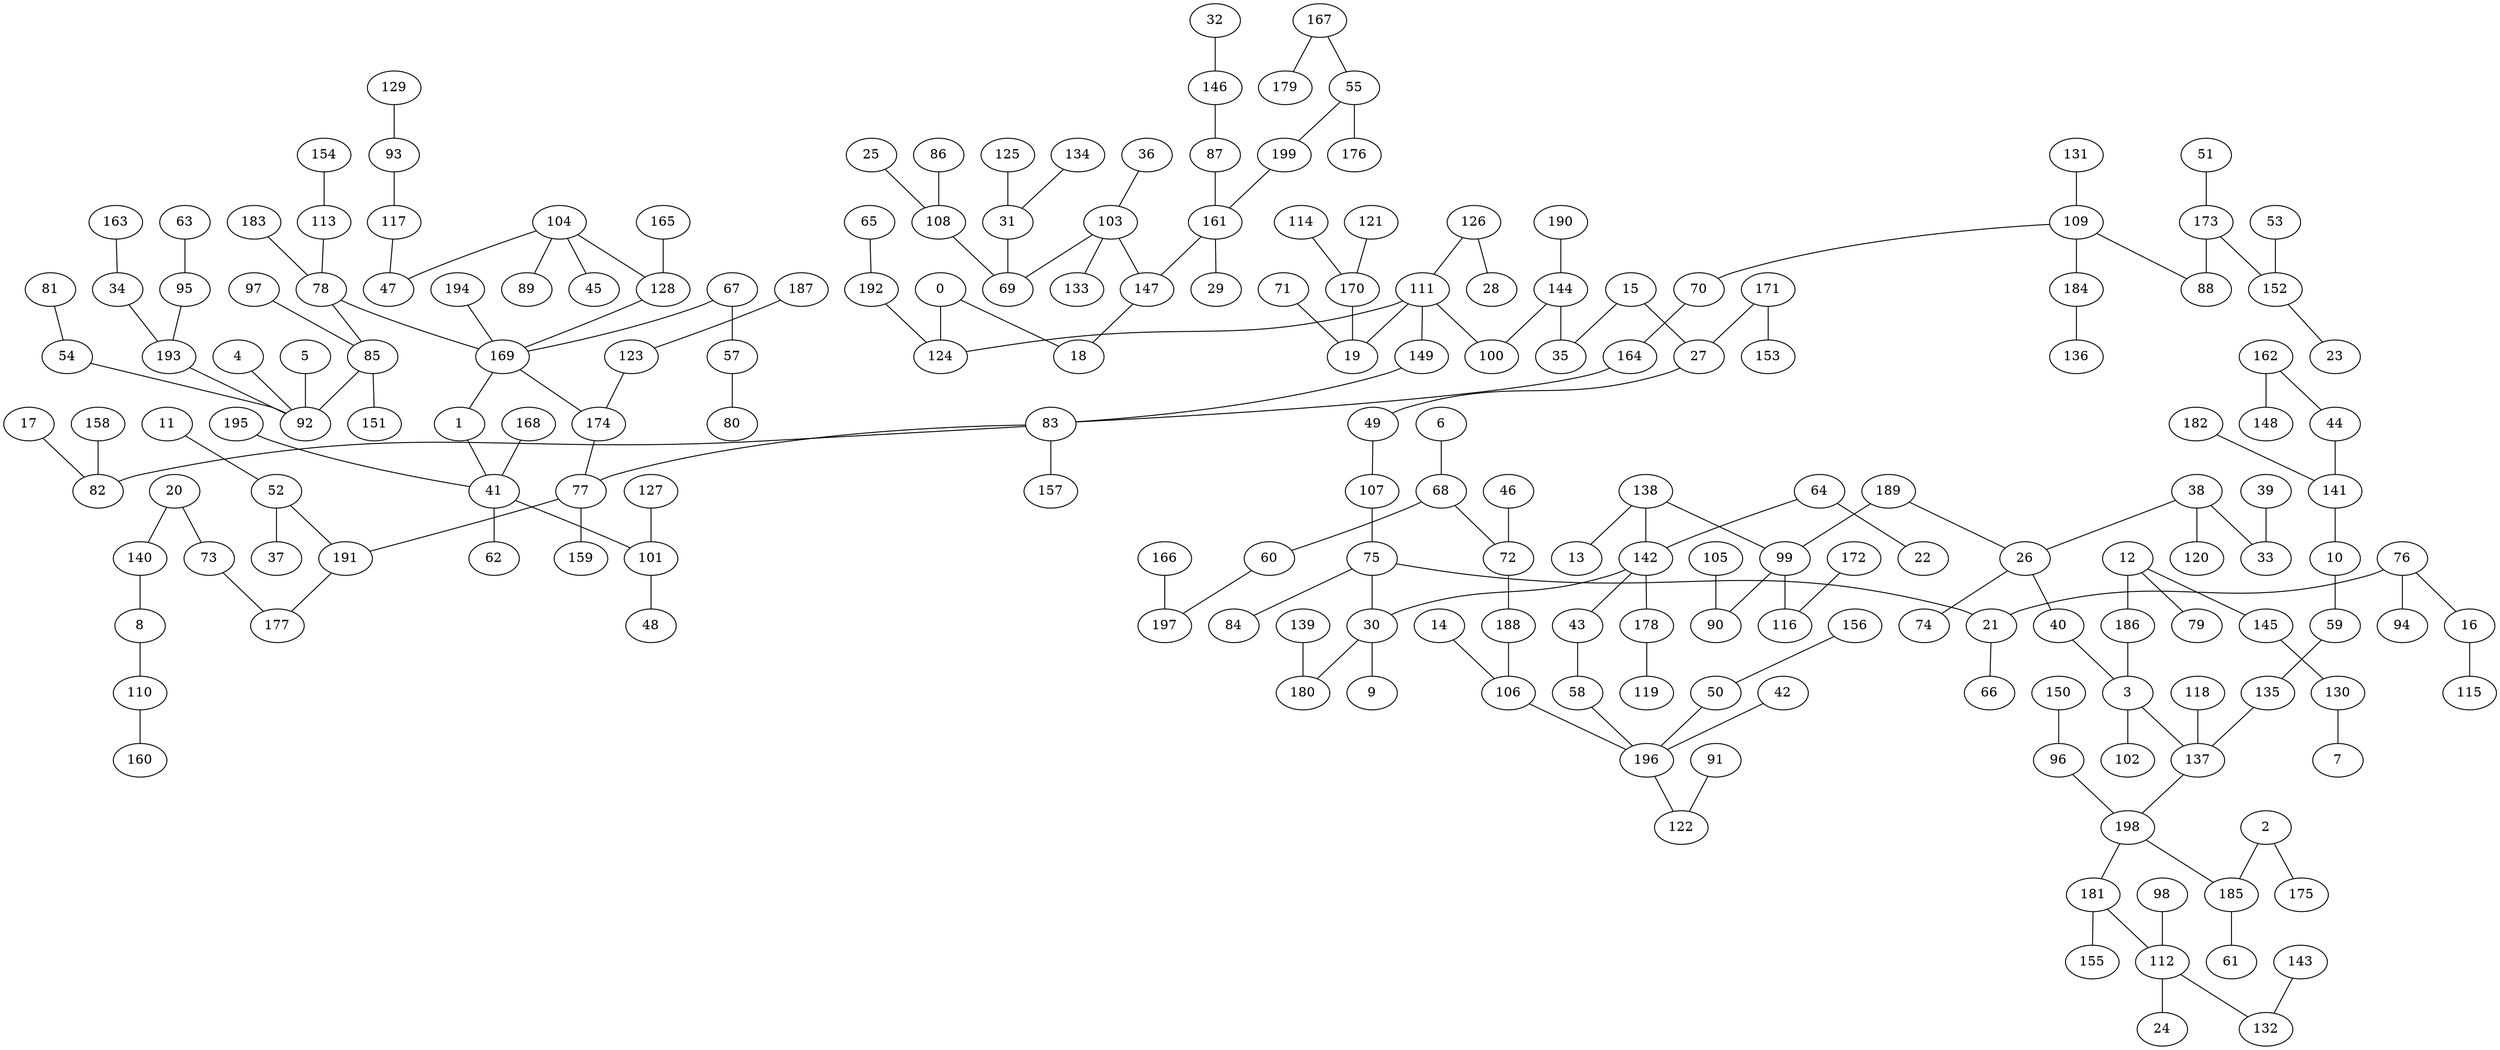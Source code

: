 graph {
164  [Label = "164 (0.00)"]
83  [Label = "83 (0.00)"]
38  [Label = "38 (0.00)"]
26  [Label = "26 (0.00)"]
17  [Label = "17 (0.00)"]
82  [Label = "82 (0.00)"]
103  [Label = "103 (0.00)"]
69  [Label = "69 (0.00)"]
33  [Label = "33 (0.00)"]
20  [Label = "20 (0.00)"]
140  [Label = "140 (0.00)"]
173  [Label = "173 (0.00)"]
152  [Label = "152 (0.00)"]
125  [Label = "125 (0.00)"]
31  [Label = "31 (0.00)"]
104  [Label = "104 (0.00)"]
47  [Label = "47 (0.00)"]
142  [Label = "142 (0.00)"]
30  [Label = "30 (0.00)"]
188  [Label = "188 (0.00)"]
106  [Label = "106 (0.00)"]
166  [Label = "166 (0.00)"]
197  [Label = "197 (0.00)"]
169  [Label = "169 (0.00)"]
174  [Label = "174 (0.00)"]
27  [Label = "27 (0.00)"]
49  [Label = "49 (0.00)"]
21  [Label = "21 (0.00)"]
66  [Label = "66 (0.00)"]
39  [Label = "39 (0.00)"]
123  [Label = "123 (0.00)"]
192  [Label = "192 (0.00)"]
124  [Label = "124 (0.00)"]
40  [Label = "40 (0.00)"]
3  [Label = "3 (0.00)"]
191  [Label = "191 (0.00)"]
177  [Label = "177 (0.00)"]
78  [Label = "78 (0.00)"]
85  [Label = "85 (0.00)"]
41  [Label = "41 (0.00)"]
101  [Label = "101 (0.00)"]
111  [Label = "111 (0.00)"]
19  [Label = "19 (0.00)"]
8  [Label = "8 (0.00)"]
87  [Label = "87 (0.00)"]
161  [Label = "161 (0.00)"]
107  [Label = "107 (0.00)"]
75  [Label = "75 (0.00)"]
199  [Label = "199 (0.00)"]
68  [Label = "68 (0.00)"]
72  [Label = "72 (0.00)"]
1  [Label = "1 (0.00)"]
154  [Label = "154 (0.00)"]
113  [Label = "113 (0.00)"]
181  [Label = "181 (0.00)"]
112  [Label = "112 (0.00)"]
182  [Label = "182 (0.00)"]
141  [Label = "141 (0.00)"]
43  [Label = "43 (0.00)"]
198  [Label = "198 (0.00)"]
185  [Label = "185 (0.00)"]
144  [Label = "144 (0.00)"]
35  [Label = "35 (0.00)"]
96  [Label = "96 (0.00)"]
60  [Label = "60 (0.00)"]
76  [Label = "76 (0.00)"]
168  [Label = "168 (0.00)"]
187  [Label = "187 (0.00)"]
54  [Label = "54 (0.00)"]
92  [Label = "92 (0.00)"]
100  [Label = "100 (0.00)"]
147  [Label = "147 (0.00)"]
167  [Label = "167 (0.00)"]
179  [Label = "179 (0.00)"]
88  [Label = "88 (0.00)"]
74  [Label = "74 (0.00)"]
193  [Label = "193 (0.00)"]
138  [Label = "138 (0.00)"]
99  [Label = "99 (0.00)"]
109  [Label = "109 (0.00)"]
184  [Label = "184 (0.00)"]
128  [Label = "128 (0.00)"]
139  [Label = "139 (0.00)"]
180  [Label = "180 (0.00)"]
15  [Label = "15 (0.00)"]
59  [Label = "59 (0.00)"]
135  [Label = "135 (0.00)"]
63  [Label = "63 (0.00)"]
95  [Label = "95 (0.00)"]
131  [Label = "131 (0.00)"]
55  [Label = "55 (0.00)"]
58  [Label = "58 (0.00)"]
196  [Label = "196 (0.00)"]
165  [Label = "165 (0.00)"]
70  [Label = "70 (0.00)"]
133  [Label = "133 (0.00)"]
137  [Label = "137 (0.00)"]
18  [Label = "18 (0.00)"]
77  [Label = "77 (0.00)"]
149  [Label = "149 (0.00)"]
170  [Label = "170 (0.00)"]
6  [Label = "6 (0.00)"]
12  [Label = "12 (0.00)"]
79  [Label = "79 (0.00)"]
162  [Label = "162 (0.00)"]
44  [Label = "44 (0.00)"]
11  [Label = "11 (0.00)"]
52  [Label = "52 (0.00)"]
122  [Label = "122 (0.00)"]
4  [Label = "4 (0.00)"]
189  [Label = "189 (0.00)"]
136  [Label = "136 (0.00)"]
151  [Label = "151 (0.00)"]
156  [Label = "156 (0.00)"]
50  [Label = "50 (0.00)"]
163  [Label = "163 (0.00)"]
34  [Label = "34 (0.00)"]
90  [Label = "90 (0.00)"]
159  [Label = "159 (0.00)"]
2  [Label = "2 (0.00)"]
175  [Label = "175 (0.00)"]
110  [Label = "110 (0.00)"]
0  [Label = "0 (0.00)"]
105  [Label = "105 (0.00)"]
121  [Label = "121 (0.00)"]
148  [Label = "148 (0.00)"]
51  [Label = "51 (0.00)"]
9  [Label = "9 (0.00)"]
150  [Label = "150 (0.00)"]
73  [Label = "73 (0.00)"]
143  [Label = "143 (0.00)"]
132  [Label = "132 (0.00)"]
10  [Label = "10 (0.00)"]
37  [Label = "37 (0.00)"]
14  [Label = "14 (0.00)"]
46  [Label = "46 (0.00)"]
145  [Label = "145 (0.00)"]
130  [Label = "130 (0.00)"]
57  [Label = "57 (0.00)"]
80  [Label = "80 (0.00)"]
116  [Label = "116 (0.00)"]
97  [Label = "97 (0.00)"]
155  [Label = "155 (0.00)"]
98  [Label = "98 (0.00)"]
16  [Label = "16 (0.00)"]
67  [Label = "67 (0.00)"]
186  [Label = "186 (0.00)"]
45  [Label = "45 (0.00)"]
61  [Label = "61 (0.00)"]
190  [Label = "190 (0.00)"]
171  [Label = "171 (0.00)"]
153  [Label = "153 (0.00)"]
114  [Label = "114 (0.00)"]
13  [Label = "13 (0.00)"]
117  [Label = "117 (0.00)"]
53  [Label = "53 (0.00)"]
84  [Label = "84 (0.00)"]
108  [Label = "108 (0.00)"]
94  [Label = "94 (0.00)"]
129  [Label = "129 (0.00)"]
93  [Label = "93 (0.00)"]
126  [Label = "126 (0.00)"]
28  [Label = "28 (0.00)"]
115  [Label = "115 (0.00)"]
25  [Label = "25 (0.00)"]
32  [Label = "32 (0.00)"]
146  [Label = "146 (0.00)"]
102  [Label = "102 (0.00)"]
5  [Label = "5 (0.00)"]
24  [Label = "24 (0.00)"]
194  [Label = "194 (0.00)"]
134  [Label = "134 (0.00)"]
71  [Label = "71 (0.00)"]
178  [Label = "178 (0.00)"]
86  [Label = "86 (0.00)"]
158  [Label = "158 (0.00)"]
119  [Label = "119 (0.00)"]
172  [Label = "172 (0.00)"]
64  [Label = "64 (0.00)"]
7  [Label = "7 (0.00)"]
65  [Label = "65 (0.00)"]
176  [Label = "176 (0.00)"]
127  [Label = "127 (0.00)"]
118  [Label = "118 (0.00)"]
23  [Label = "23 (0.00)"]
62  [Label = "62 (0.00)"]
157  [Label = "157 (0.00)"]
81  [Label = "81 (0.00)"]
42  [Label = "42 (0.00)"]
36  [Label = "36 (0.00)"]
22  [Label = "22 (0.00)"]
29  [Label = "29 (0.00)"]
89  [Label = "89 (0.00)"]
183  [Label = "183 (0.00)"]
91  [Label = "91 (0.00)"]
48  [Label = "48 (0.00)"]
120  [Label = "120 (0.00)"]
195  [Label = "195 (0.00)"]
160  [Label = "160 (0.00)"]

164--83  [Label = "3.86"]
38--26  [Label = "4.43"]
17--82  [Label = "8.08"]
103--69  [Label = "10.11"]
38--33  [Label = "11.24"]
20--140  [Label = "12.70"]
173--152  [Label = "12.84"]
125--31  [Label = "14.07"]
104--47  [Label = "15.59"]
142--30  [Label = "19.39"]
188--106  [Label = "20.96"]
166--197  [Label = "22.09"]
169--174  [Label = "22.11"]
27--49  [Label = "22.71"]
21--66  [Label = "23.82"]
39--33  [Label = "26.18"]
123--174  [Label = "27.47"]
192--124  [Label = "34.69"]
40--3  [Label = "35.26"]
191--177  [Label = "38.21"]
78--85  [Label = "41.34"]
41--101  [Label = "42.42"]
111--19  [Label = "43.25"]
140--8  [Label = "45.21"]
87--161  [Label = "48.52"]
107--75  [Label = "48.96"]
199--161  [Label = "49.39"]
68--72  [Label = "49.86"]
1--41  [Label = "51.45"]
154--113  [Label = "51.66"]
181--112  [Label = "51.85"]
182--141  [Label = "51.95"]
142--43  [Label = "53.88"]
198--185  [Label = "55.87"]
144--35  [Label = "60.68"]
96--198  [Label = "62.15"]
68--60  [Label = "63.06"]
76--21  [Label = "63.58"]
168--41  [Label = "66.83"]
187--123  [Label = "67.83"]
54--92  [Label = "68.38"]
144--100  [Label = "71.94"]
78--169  [Label = "76.36"]
161--147  [Label = "79.23"]
167--179  [Label = "82.26"]
173--88  [Label = "83.93"]
26--74  [Label = "90.49"]
193--92  [Label = "93.07"]
138--99  [Label = "93.97"]
109--184  [Label = "94.49"]
198--181  [Label = "95.97"]
128--169  [Label = "96.56"]
83--82  [Label = "100.03"]
139--180  [Label = "106.51"]
15--27  [Label = "114.10"]
59--135  [Label = "114.95"]
63--95  [Label = "117.52"]
131--109  [Label = "117.59"]
55--199  [Label = "122.34"]
113--78  [Label = "123.78"]
58--196  [Label = "124.12"]
111--124  [Label = "127.28"]
95--193  [Label = "127.37"]
165--128  [Label = "132.57"]
109--70  [Label = "142.19"]
103--133  [Label = "143.55"]
75--21  [Label = "144.14"]
3--137  [Label = "146.01"]
147--18  [Label = "151.05"]
77--191  [Label = "152.58"]
111--149  [Label = "153.89"]
169--1  [Label = "155.88"]
70--164  [Label = "157.58"]
104--128  [Label = "159.50"]
170--19  [Label = "163.88"]
75--30  [Label = "166.73"]
49--107  [Label = "167.94"]
6--68  [Label = "168.14"]
43--58  [Label = "171.52"]
12--79  [Label = "173.46"]
162--44  [Label = "175.77"]
11--52  [Label = "178.07"]
111--100  [Label = "179.48"]
196--122  [Label = "180.00"]
4--92  [Label = "184.61"]
189--99  [Label = "184.81"]
184--136  [Label = "185.07"]
85--151  [Label = "187.20"]
156--50  [Label = "190.62"]
163--34  [Label = "190.66"]
99--90  [Label = "192.26"]
77--159  [Label = "194.85"]
2--175  [Label = "200.11"]
44--141  [Label = "200.22"]
8--110  [Label = "201.25"]
0--18  [Label = "202.47"]
105--90  [Label = "205.04"]
137--198  [Label = "206.49"]
121--170  [Label = "206.92"]
162--148  [Label = "207.20"]
51--173  [Label = "207.30"]
30--9  [Label = "207.88"]
150--96  [Label = "211.44"]
149--83  [Label = "213.36"]
73--177  [Label = "216.23"]
174--77  [Label = "220.64"]
26--40  [Label = "224.54"]
103--147  [Label = "227.00"]
135--137  [Label = "238.81"]
143--132  [Label = "239.59"]
83--77  [Label = "240.50"]
10--59  [Label = "241.37"]
52--37  [Label = "248.82"]
14--106  [Label = "250.81"]
46--72  [Label = "250.95"]
145--130  [Label = "252.47"]
72--188  [Label = "256.04"]
57--80  [Label = "256.17"]
0--124  [Label = "258.23"]
99--116  [Label = "264.24"]
15--35  [Label = "266.34"]
97--85  [Label = "267.68"]
181--155  [Label = "268.26"]
112--132  [Label = "269.59"]
98--112  [Label = "270.81"]
76--16  [Label = "275.91"]
109--88  [Label = "281.36"]
141--10  [Label = "284.31"]
67--169  [Label = "286.01"]
167--55  [Label = "286.57"]
50--196  [Label = "288.34"]
186--3  [Label = "288.83"]
2--185  [Label = "290.58"]
104--45  [Label = "291.40"]
185--61  [Label = "292.19"]
190--144  [Label = "294.21"]
171--153  [Label = "297.32"]
114--170  [Label = "306.50"]
30--180  [Label = "307.03"]
138--13  [Label = "307.05"]
138--142  [Label = "308.44"]
189--26  [Label = "309.26"]
85--92  [Label = "312.45"]
117--47  [Label = "315.69"]
20--73  [Label = "320.45"]
106--196  [Label = "321.77"]
53--152  [Label = "322.18"]
75--84  [Label = "322.89"]
108--69  [Label = "326.72"]
76--94  [Label = "332.17"]
129--93  [Label = "335.87"]
126--28  [Label = "339.92"]
16--115  [Label = "342.04"]
12--145  [Label = "350.55"]
25--108  [Label = "350.97"]
32--146  [Label = "351.51"]
3--102  [Label = "353.94"]
146--87  [Label = "359.49"]
5--92  [Label = "361.68"]
34--193  [Label = "362.96"]
112--24  [Label = "367.04"]
52--191  [Label = "370.67"]
12--186  [Label = "376.06"]
194--169  [Label = "377.26"]
134--31  [Label = "380.10"]
71--19  [Label = "382.68"]
142--178  [Label = "389.08"]
86--108  [Label = "392.52"]
60--197  [Label = "394.34"]
158--82  [Label = "398.23"]
178--119  [Label = "406.19"]
126--111  [Label = "414.83"]
172--116  [Label = "416.27"]
64--142  [Label = "418.04"]
130--7  [Label = "433.12"]
65--192  [Label = "439.43"]
55--176  [Label = "444.20"]
67--57  [Label = "446.01"]
31--69  [Label = "446.17"]
127--101  [Label = "454.21"]
118--137  [Label = "459.85"]
152--23  [Label = "467.89"]
41--62  [Label = "475.92"]
83--157  [Label = "480.27"]
81--54  [Label = "511.21"]
42--196  [Label = "512.43"]
36--103  [Label = "530.23"]
64--22  [Label = "531.88"]
161--29  [Label = "539.02"]
104--89  [Label = "544.34"]
183--78  [Label = "545.24"]
171--27  [Label = "614.69"]
91--122  [Label = "616.20"]
101--48  [Label = "632.61"]
38--120  [Label = "659.47"]
93--117  [Label = "659.58"]
195--41  [Label = "811.09"]
110--160  [Label = "936.48"]
}
